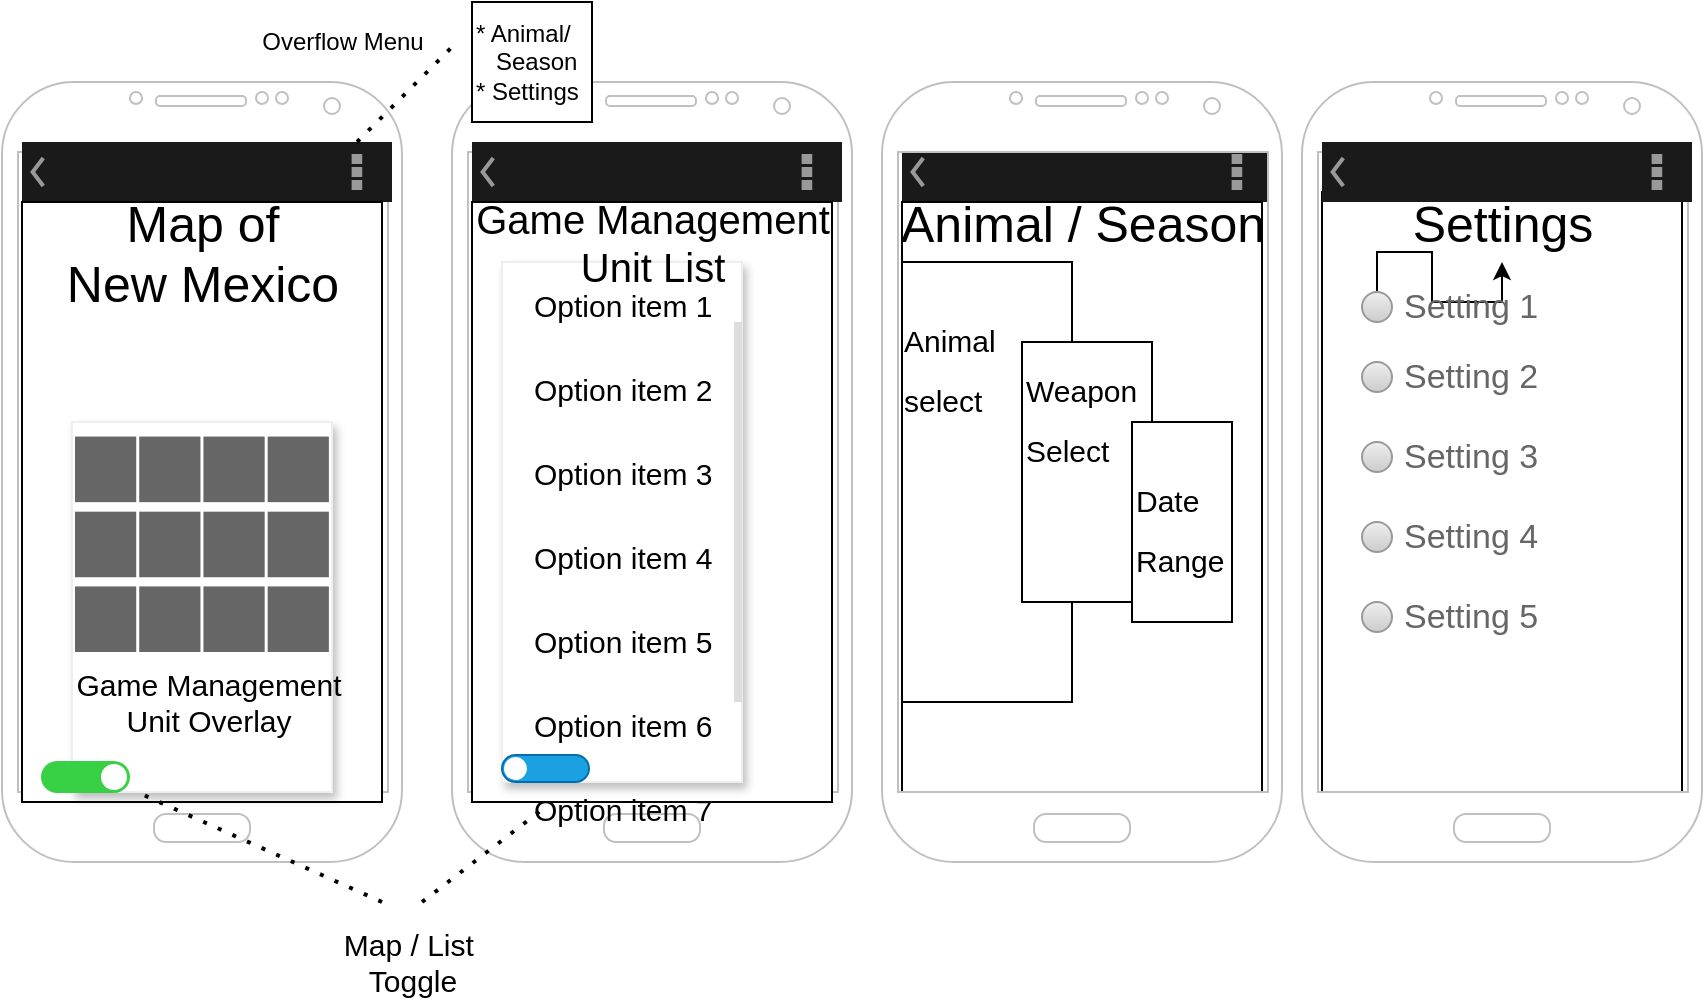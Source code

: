 <mxfile version="14.6.13" type="device"><diagram id="R2lEEEUBdFMjLlhIrx00" name="Page-1"><mxGraphModel dx="1422" dy="822" grid="1" gridSize="10" guides="1" tooltips="1" connect="1" arrows="1" fold="1" page="1" pageScale="1" pageWidth="850" pageHeight="1100" math="0" shadow="0" extFonts="Permanent Marker^https://fonts.googleapis.com/css?family=Permanent+Marker"><root><mxCell id="0"/><mxCell id="1" parent="0"/><mxCell id="sCDjDBYQYxwlCfSlCo_a-119" value="" style="rounded=0;whiteSpace=wrap;html=1;fontSize=25;" vertex="1" parent="1"><mxGeometry x="660" y="95" width="180" height="300" as="geometry"/></mxCell><mxCell id="sCDjDBYQYxwlCfSlCo_a-1" value="" style="verticalLabelPosition=bottom;verticalAlign=top;html=1;shadow=0;dashed=0;strokeWidth=1;shape=mxgraph.android.phone2;strokeColor=#c0c0c0;" vertex="1" parent="1"><mxGeometry y="40" width="200" height="390" as="geometry"/></mxCell><mxCell id="sCDjDBYQYxwlCfSlCo_a-15" value="" style="strokeWidth=1;html=1;shadow=0;dashed=0;shape=mxgraph.android.action_bar;fillColor=#1A1A1A;strokeColor=#c0c0c0;strokeWidth=2;fontColor=#FFFFFF;fontSize=25;" vertex="1" parent="1"><mxGeometry x="10" y="70" width="185" height="30" as="geometry"/></mxCell><mxCell id="sCDjDBYQYxwlCfSlCo_a-17" value="" style="rounded=0;whiteSpace=wrap;html=1;fontSize=25;" vertex="1" parent="1"><mxGeometry x="10" y="100" width="180" height="300" as="geometry"/></mxCell><mxCell id="sCDjDBYQYxwlCfSlCo_a-20" value="Overflow Menu&lt;br&gt;" style="text;html=1;align=center;verticalAlign=middle;resizable=0;points=[];autosize=1;strokeColor=none;fontSize=12;" vertex="1" parent="1"><mxGeometry x="120" y="10" width="100" height="20" as="geometry"/></mxCell><mxCell id="sCDjDBYQYxwlCfSlCo_a-24" value="" style="strokeWidth=1;html=1;shadow=0;dashed=0;shape=mxgraph.android.action_bar;fillColor=#1A1A1A;strokeColor=#c0c0c0;strokeWidth=2;fontColor=#FFFFFF;fontSize=25;" vertex="1" parent="1"><mxGeometry x="450" y="70" width="185" height="30" as="geometry"/></mxCell><mxCell id="sCDjDBYQYxwlCfSlCo_a-25" value="" style="rounded=0;whiteSpace=wrap;html=1;fontSize=25;" vertex="1" parent="1"><mxGeometry x="450" y="100" width="180" height="300" as="geometry"/></mxCell><mxCell id="sCDjDBYQYxwlCfSlCo_a-26" value="" style="verticalLabelPosition=bottom;verticalAlign=top;html=1;shadow=0;dashed=0;strokeWidth=1;shape=mxgraph.android.phone2;strokeColor=#c0c0c0;" vertex="1" parent="1"><mxGeometry x="440" y="40" width="200" height="390" as="geometry"/></mxCell><mxCell id="sCDjDBYQYxwlCfSlCo_a-66" value="Animal / Season&lt;br style=&quot;font-size: 25px;&quot;&gt;" style="text;html=1;align=center;verticalAlign=middle;resizable=0;points=[];autosize=1;strokeColor=none;fontSize=25;" vertex="1" parent="1"><mxGeometry x="440" y="90" width="200" height="40" as="geometry"/></mxCell><mxCell id="sCDjDBYQYxwlCfSlCo_a-67" value="&lt;div style=&quot;text-align: left&quot;&gt;&lt;span style=&quot;font-size: 15px&quot;&gt;Animal select&lt;/span&gt;&lt;/div&gt;&lt;div style=&quot;text-align: left&quot;&gt;&lt;span style=&quot;font-size: 15px&quot;&gt;&lt;br&gt;&lt;/span&gt;&lt;/div&gt;&lt;div style=&quot;text-align: left&quot;&gt;&lt;span style=&quot;font-size: 15px&quot;&gt;&lt;br&gt;&lt;/span&gt;&lt;/div&gt;&lt;div style=&quot;text-align: left&quot;&gt;&lt;span style=&quot;font-size: 15px&quot;&gt;&lt;br&gt;&lt;/span&gt;&lt;/div&gt;&lt;div style=&quot;text-align: left&quot;&gt;&lt;span style=&quot;font-size: 15px&quot;&gt;&lt;br&gt;&lt;/span&gt;&lt;/div&gt;" style="rounded=0;whiteSpace=wrap;html=1;fontSize=25;" vertex="1" parent="1"><mxGeometry x="450" y="130" width="85" height="220" as="geometry"/></mxCell><mxCell id="sCDjDBYQYxwlCfSlCo_a-68" value="&lt;font style=&quot;font-size: 15px&quot;&gt;Weapon Select&lt;br&gt;&lt;br&gt;&lt;br&gt;&lt;/font&gt;" style="rounded=0;whiteSpace=wrap;html=1;fontSize=25;align=left;" vertex="1" parent="1"><mxGeometry x="510" y="170" width="65" height="130" as="geometry"/></mxCell><mxCell id="sCDjDBYQYxwlCfSlCo_a-69" value="&lt;font style=&quot;font-size: 15px&quot;&gt;Date Range&lt;br&gt;&lt;/font&gt;" style="rounded=0;whiteSpace=wrap;html=1;fontSize=25;align=left;" vertex="1" parent="1"><mxGeometry x="565" y="210" width="50" height="100" as="geometry"/></mxCell><mxCell id="sCDjDBYQYxwlCfSlCo_a-70" value="" style="verticalLabelPosition=bottom;verticalAlign=top;html=1;shadow=0;dashed=0;strokeWidth=1;shape=mxgraph.android.phone2;strokeColor=#c0c0c0;" vertex="1" parent="1"><mxGeometry x="650" y="40" width="200" height="390" as="geometry"/></mxCell><mxCell id="sCDjDBYQYxwlCfSlCo_a-71" value="" style="strokeWidth=1;html=1;shadow=0;dashed=0;shape=mxgraph.android.action_bar;fillColor=#1A1A1A;strokeColor=#c0c0c0;strokeWidth=2;fontColor=#FFFFFF;fontSize=25;" vertex="1" parent="1"><mxGeometry x="660" y="70" width="185" height="30" as="geometry"/></mxCell><mxCell id="sCDjDBYQYxwlCfSlCo_a-73" value="Settings" style="text;html=1;align=center;verticalAlign=middle;resizable=0;points=[];autosize=1;strokeColor=none;fontSize=25;" vertex="1" parent="1"><mxGeometry x="695" y="90" width="110" height="40" as="geometry"/></mxCell><mxCell id="sCDjDBYQYxwlCfSlCo_a-74" value="Map of &lt;br&gt;New Mexico" style="text;html=1;align=center;verticalAlign=middle;resizable=0;points=[];autosize=1;strokeColor=none;fontSize=25;" vertex="1" parent="1"><mxGeometry x="25" y="90" width="150" height="70" as="geometry"/></mxCell><mxCell id="sCDjDBYQYxwlCfSlCo_a-75" value="" style="shape=rect;fillColor=#ffffff;strokeColor=#eeeeee;shadow=1;fontSize=25;rotation=-180;" vertex="1" parent="1"><mxGeometry x="35" y="210" width="130" height="185" as="geometry"/></mxCell><mxCell id="sCDjDBYQYxwlCfSlCo_a-79" value="" style="shape=rect;strokeColor=none;fillColor=#666666;resizeWidth=1;resizeHeight=1;rotation=-180;" vertex="1" parent="sCDjDBYQYxwlCfSlCo_a-75"><mxGeometry x="0.012" width="30.61" height="32.786" relative="1" as="geometry"><mxPoint y="70" as="offset"/></mxGeometry></mxCell><mxCell id="sCDjDBYQYxwlCfSlCo_a-80" value="" style="shape=rect;strokeColor=none;fillColor=#666666;resizeWidth=1;resizeHeight=1;rotation=-180;" vertex="1" parent="sCDjDBYQYxwlCfSlCo_a-75"><mxGeometry x="0.259" width="30.61" height="32.786" relative="1" as="geometry"><mxPoint y="70" as="offset"/></mxGeometry></mxCell><mxCell id="sCDjDBYQYxwlCfSlCo_a-81" value="" style="shape=rect;strokeColor=none;fillColor=#666666;resizeWidth=1;resizeHeight=1;rotation=-180;" vertex="1" parent="sCDjDBYQYxwlCfSlCo_a-75"><mxGeometry x="0.506" width="30.61" height="32.786" relative="1" as="geometry"><mxPoint y="70" as="offset"/></mxGeometry></mxCell><mxCell id="sCDjDBYQYxwlCfSlCo_a-82" value="" style="shape=rect;strokeColor=none;fillColor=#666666;resizeWidth=1;resizeHeight=1;rotation=-180;" vertex="1" parent="sCDjDBYQYxwlCfSlCo_a-75"><mxGeometry x="0.753" width="30.61" height="32.786" relative="1" as="geometry"><mxPoint y="70" as="offset"/></mxGeometry></mxCell><mxCell id="sCDjDBYQYxwlCfSlCo_a-83" value="" style="shape=rect;strokeColor=none;fillColor=#666666;resizeWidth=1;resizeHeight=1;rotation=-180;" vertex="1" parent="sCDjDBYQYxwlCfSlCo_a-75"><mxGeometry x="0.012" y="0.202" width="30.61" height="32.786" relative="1" as="geometry"><mxPoint y="70" as="offset"/></mxGeometry></mxCell><mxCell id="sCDjDBYQYxwlCfSlCo_a-84" value="" style="shape=rect;strokeColor=none;fillColor=#666666;resizeWidth=1;resizeHeight=1;rotation=-180;" vertex="1" parent="sCDjDBYQYxwlCfSlCo_a-75"><mxGeometry x="0.259" y="0.202" width="30.61" height="32.786" relative="1" as="geometry"><mxPoint y="70" as="offset"/></mxGeometry></mxCell><mxCell id="sCDjDBYQYxwlCfSlCo_a-85" value="" style="shape=rect;strokeColor=none;fillColor=#666666;resizeWidth=1;resizeHeight=1;rotation=-180;" vertex="1" parent="sCDjDBYQYxwlCfSlCo_a-75"><mxGeometry x="0.506" y="0.202" width="30.61" height="32.786" relative="1" as="geometry"><mxPoint y="70" as="offset"/></mxGeometry></mxCell><mxCell id="sCDjDBYQYxwlCfSlCo_a-86" value="" style="shape=rect;strokeColor=none;fillColor=#666666;resizeWidth=1;resizeHeight=1;rotation=-180;" vertex="1" parent="sCDjDBYQYxwlCfSlCo_a-75"><mxGeometry x="0.753" y="0.202" width="30.61" height="32.786" relative="1" as="geometry"><mxPoint y="70" as="offset"/></mxGeometry></mxCell><mxCell id="sCDjDBYQYxwlCfSlCo_a-87" value="" style="shape=rect;strokeColor=none;fillColor=#666666;resizeWidth=1;resizeHeight=1;rotation=-180;" vertex="1" parent="sCDjDBYQYxwlCfSlCo_a-75"><mxGeometry x="0.012" y="0.405" width="30.61" height="32.786" relative="1" as="geometry"><mxPoint y="70" as="offset"/></mxGeometry></mxCell><mxCell id="sCDjDBYQYxwlCfSlCo_a-88" value="" style="shape=rect;strokeColor=none;fillColor=#666666;resizeWidth=1;resizeHeight=1;rotation=-180;" vertex="1" parent="sCDjDBYQYxwlCfSlCo_a-75"><mxGeometry x="0.259" y="0.405" width="30.61" height="32.786" relative="1" as="geometry"><mxPoint y="70" as="offset"/></mxGeometry></mxCell><mxCell id="sCDjDBYQYxwlCfSlCo_a-89" value="" style="shape=rect;strokeColor=none;fillColor=#666666;resizeWidth=1;resizeHeight=1;rotation=-180;" vertex="1" parent="sCDjDBYQYxwlCfSlCo_a-75"><mxGeometry x="0.506" y="0.405" width="30.61" height="32.786" relative="1" as="geometry"><mxPoint y="70" as="offset"/></mxGeometry></mxCell><mxCell id="sCDjDBYQYxwlCfSlCo_a-90" value="" style="shape=rect;strokeColor=none;fillColor=#666666;resizeWidth=1;resizeHeight=1;rotation=-180;" vertex="1" parent="sCDjDBYQYxwlCfSlCo_a-75"><mxGeometry x="0.753" y="0.405" width="30.61" height="32.786" relative="1" as="geometry"><mxPoint y="70" as="offset"/></mxGeometry></mxCell><mxCell id="sCDjDBYQYxwlCfSlCo_a-116" value="" style="html=1;verticalLabelPosition=bottom;labelBackgroundColor=#ffffff;verticalAlign=top;shadow=0;dashed=0;strokeWidth=1;shape=mxgraph.ios7ui.onOffButton;buttonState=on;strokeColor=#38D145;strokeColor2=#aaaaaa;fillColor=#38D145;fillColor2=#ffffff;fontSize=15;" vertex="1" parent="sCDjDBYQYxwlCfSlCo_a-75"><mxGeometry x="-15" y="170" width="43.5" height="15" as="geometry"/></mxCell><mxCell id="sCDjDBYQYxwlCfSlCo_a-113" value="Game Management &lt;br style=&quot;font-size: 15px;&quot;&gt;Unit Overlay" style="text;html=1;align=center;verticalAlign=middle;resizable=0;points=[];autosize=1;strokeColor=none;fontSize=15;" vertex="1" parent="1"><mxGeometry x="27.5" y="330" width="150" height="40" as="geometry"/></mxCell><mxCell id="sCDjDBYQYxwlCfSlCo_a-117" value="Map / List&amp;nbsp;&lt;br&gt;Toggle&lt;br&gt;" style="text;html=1;align=center;verticalAlign=middle;resizable=0;points=[];autosize=1;strokeColor=none;fontSize=15;" vertex="1" parent="1"><mxGeometry x="165" y="460" width="80" height="40" as="geometry"/></mxCell><mxCell id="sCDjDBYQYxwlCfSlCo_a-118" value="" style="endArrow=none;dashed=1;html=1;dashPattern=1 3;strokeWidth=2;fontSize=15;entryX=0.75;entryY=0;entryDx=0;entryDy=0;" edge="1" parent="1" target="sCDjDBYQYxwlCfSlCo_a-75"><mxGeometry width="50" height="50" relative="1" as="geometry"><mxPoint x="190" y="450" as="sourcePoint"/><mxPoint x="70" y="380" as="targetPoint"/></mxGeometry></mxCell><mxCell id="sCDjDBYQYxwlCfSlCo_a-142" value="" style="verticalLabelPosition=bottom;verticalAlign=top;html=1;shadow=0;dashed=0;strokeWidth=1;shape=mxgraph.android.phone2;strokeColor=#c0c0c0;" vertex="1" parent="1"><mxGeometry x="225" y="40" width="200" height="390" as="geometry"/></mxCell><mxCell id="sCDjDBYQYxwlCfSlCo_a-143" value="" style="strokeWidth=1;html=1;shadow=0;dashed=0;shape=mxgraph.android.action_bar;fillColor=#1A1A1A;strokeColor=#c0c0c0;strokeWidth=2;fontColor=#FFFFFF;fontSize=25;" vertex="1" parent="1"><mxGeometry x="235" y="70" width="185" height="30" as="geometry"/></mxCell><mxCell id="sCDjDBYQYxwlCfSlCo_a-144" value="" style="rounded=0;whiteSpace=wrap;html=1;fontSize=25;" vertex="1" parent="1"><mxGeometry x="235" y="100" width="180" height="300" as="geometry"/></mxCell><mxCell id="sCDjDBYQYxwlCfSlCo_a-162" value="" style="endArrow=none;dashed=1;html=1;dashPattern=1 3;strokeWidth=2;fontSize=15;entryX=0.194;entryY=1.013;entryDx=0;entryDy=0;entryPerimeter=0;" edge="1" parent="1" target="sCDjDBYQYxwlCfSlCo_a-144"><mxGeometry width="50" height="50" relative="1" as="geometry"><mxPoint x="210" y="450" as="sourcePoint"/><mxPoint x="295" y="380" as="targetPoint"/></mxGeometry></mxCell><mxCell id="sCDjDBYQYxwlCfSlCo_a-18" value="* Animal/&lt;br&gt;&amp;nbsp; &amp;nbsp;Season&lt;br&gt;* Settings" style="whiteSpace=wrap;html=1;aspect=fixed;fontSize=12;align=left;" vertex="1" parent="1"><mxGeometry x="235" width="60" height="60" as="geometry"/></mxCell><mxCell id="sCDjDBYQYxwlCfSlCo_a-163" value="" style="endArrow=none;dashed=1;html=1;dashPattern=1 3;strokeWidth=2;fontSize=15;" edge="1" parent="1"><mxGeometry width="50" height="50" relative="1" as="geometry"><mxPoint x="177.5" y="70" as="sourcePoint"/><mxPoint x="227.5" y="20" as="targetPoint"/></mxGeometry></mxCell><mxCell id="sCDjDBYQYxwlCfSlCo_a-166" value="" style="shape=rect;strokeColor=#eeeeee;fillColor=#ffffff;shadow=1;fontSize=15;" vertex="1" parent="1"><mxGeometry x="250" y="130" width="120" height="260" as="geometry"/></mxCell><mxCell id="sCDjDBYQYxwlCfSlCo_a-173" value="Option item 7" style="text;verticalAlign=middle;spacing=0;spacingLeft=16;fontSize=15;resizeWidth=1;" vertex="1" parent="sCDjDBYQYxwlCfSlCo_a-166"><mxGeometry width="120" height="42" relative="1" as="geometry"><mxPoint y="252" as="offset"/></mxGeometry></mxCell><mxCell id="sCDjDBYQYxwlCfSlCo_a-167" value="Option item 1" style="text;verticalAlign=middle;spacing=0;spacingLeft=16;fontSize=15;resizeWidth=1;" vertex="1" parent="sCDjDBYQYxwlCfSlCo_a-166"><mxGeometry width="120" height="42" relative="1" as="geometry"/></mxCell><mxCell id="sCDjDBYQYxwlCfSlCo_a-168" value="Option item 2" style="text;verticalAlign=middle;spacing=0;spacingLeft=16;fontSize=15;resizeWidth=1;" vertex="1" parent="sCDjDBYQYxwlCfSlCo_a-166"><mxGeometry width="120" height="42" relative="1" as="geometry"><mxPoint y="42" as="offset"/></mxGeometry></mxCell><mxCell id="sCDjDBYQYxwlCfSlCo_a-169" value="Option item 3" style="text;verticalAlign=middle;spacing=0;spacingLeft=16;fontSize=15;resizeWidth=1;" vertex="1" parent="sCDjDBYQYxwlCfSlCo_a-166"><mxGeometry width="120" height="42" relative="1" as="geometry"><mxPoint y="84" as="offset"/></mxGeometry></mxCell><mxCell id="sCDjDBYQYxwlCfSlCo_a-170" value="Option item 4" style="text;verticalAlign=middle;spacing=0;spacingLeft=16;fontSize=15;resizeWidth=1;" vertex="1" parent="sCDjDBYQYxwlCfSlCo_a-166"><mxGeometry width="120" height="42" relative="1" as="geometry"><mxPoint y="126" as="offset"/></mxGeometry></mxCell><mxCell id="sCDjDBYQYxwlCfSlCo_a-171" value="Option item 5" style="text;verticalAlign=middle;spacing=0;spacingLeft=16;fontSize=15;resizeWidth=1;" vertex="1" parent="sCDjDBYQYxwlCfSlCo_a-166"><mxGeometry width="120" height="42" relative="1" as="geometry"><mxPoint y="168" as="offset"/></mxGeometry></mxCell><mxCell id="sCDjDBYQYxwlCfSlCo_a-172" value="Option item 6" style="text;verticalAlign=middle;spacing=0;spacingLeft=16;fontSize=15;resizeWidth=1;" vertex="1" parent="sCDjDBYQYxwlCfSlCo_a-166"><mxGeometry width="120" height="42" relative="1" as="geometry"><mxPoint y="210" as="offset"/></mxGeometry></mxCell><mxCell id="sCDjDBYQYxwlCfSlCo_a-177" value="" style="shape=rect;strokeColor=none;fillColor=#dddddd;" vertex="1" parent="sCDjDBYQYxwlCfSlCo_a-166"><mxGeometry x="1" width="4" height="190" relative="1" as="geometry"><mxPoint x="-4" y="30" as="offset"/></mxGeometry></mxCell><mxCell id="sCDjDBYQYxwlCfSlCo_a-178" value="" style="html=1;verticalLabelPosition=bottom;labelBackgroundColor=#ffffff;verticalAlign=top;shadow=0;dashed=0;strokeWidth=1;shape=mxgraph.ios7ui.onOffButton;buttonState=on;strokeColor=#006EAF;strokeColor2=#aaaaaa;fillColor=#1ba1e2;fillColor2=#ffffff;fontSize=15;rotation=-180;fontColor=#ffffff;" vertex="1" parent="sCDjDBYQYxwlCfSlCo_a-166"><mxGeometry y="246.552" width="43.5" height="13.448" as="geometry"/></mxCell><mxCell id="sCDjDBYQYxwlCfSlCo_a-160" value="&lt;font style=&quot;font-size: 20px&quot;&gt;Game Management &lt;br&gt;Unit List&lt;/font&gt;" style="text;html=1;align=center;verticalAlign=middle;resizable=0;points=[];autosize=1;strokeColor=none;fontSize=15;" vertex="1" parent="1"><mxGeometry x="230" y="95" width="190" height="50" as="geometry"/></mxCell><mxCell id="sCDjDBYQYxwlCfSlCo_a-184" value="" style="edgeStyle=orthogonalEdgeStyle;rounded=0;orthogonalLoop=1;jettySize=auto;html=1;fontSize=15;" edge="1" parent="1" source="sCDjDBYQYxwlCfSlCo_a-179" target="sCDjDBYQYxwlCfSlCo_a-73"><mxGeometry relative="1" as="geometry"/></mxCell><mxCell id="sCDjDBYQYxwlCfSlCo_a-179" value="Setting 1" style="shape=ellipse;fillColor=#eeeeee;strokeColor=#999999;gradientColor=#cccccc;html=1;align=left;spacingLeft=4;fontSize=17;fontColor=#666666;labelPosition=right;shadow=0;" vertex="1" parent="1"><mxGeometry x="680" y="145" width="15" height="15" as="geometry"/></mxCell><mxCell id="sCDjDBYQYxwlCfSlCo_a-180" value="Setting 2" style="shape=ellipse;fillColor=#eeeeee;strokeColor=#999999;gradientColor=#cccccc;html=1;align=left;spacingLeft=4;fontSize=17;fontColor=#666666;labelPosition=right;shadow=0;" vertex="1" parent="1"><mxGeometry x="680" y="180" width="15" height="15" as="geometry"/></mxCell><mxCell id="sCDjDBYQYxwlCfSlCo_a-181" value="Setting 3" style="shape=ellipse;fillColor=#eeeeee;strokeColor=#999999;gradientColor=#cccccc;html=1;align=left;spacingLeft=4;fontSize=17;fontColor=#666666;labelPosition=right;shadow=0;" vertex="1" parent="1"><mxGeometry x="680" y="220" width="15" height="15" as="geometry"/></mxCell><mxCell id="sCDjDBYQYxwlCfSlCo_a-182" value="Setting 4" style="shape=ellipse;fillColor=#eeeeee;strokeColor=#999999;gradientColor=#cccccc;html=1;align=left;spacingLeft=4;fontSize=17;fontColor=#666666;labelPosition=right;shadow=0;" vertex="1" parent="1"><mxGeometry x="680" y="260" width="15" height="15" as="geometry"/></mxCell><mxCell id="sCDjDBYQYxwlCfSlCo_a-183" value="Setting 5" style="shape=ellipse;fillColor=#eeeeee;strokeColor=#999999;gradientColor=#cccccc;html=1;align=left;spacingLeft=4;fontSize=17;fontColor=#666666;labelPosition=right;shadow=0;" vertex="1" parent="1"><mxGeometry x="680" y="300" width="15" height="15" as="geometry"/></mxCell></root></mxGraphModel></diagram></mxfile>